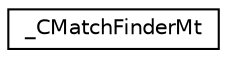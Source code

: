 digraph "Graphical Class Hierarchy"
{
 // LATEX_PDF_SIZE
  edge [fontname="Helvetica",fontsize="10",labelfontname="Helvetica",labelfontsize="10"];
  node [fontname="Helvetica",fontsize="10",shape=record];
  rankdir="LR";
  Node0 [label="_CMatchFinderMt",height=0.2,width=0.4,color="black", fillcolor="white", style="filled",URL="$struct___c_match_finder_mt.html",tooltip=" "];
}
